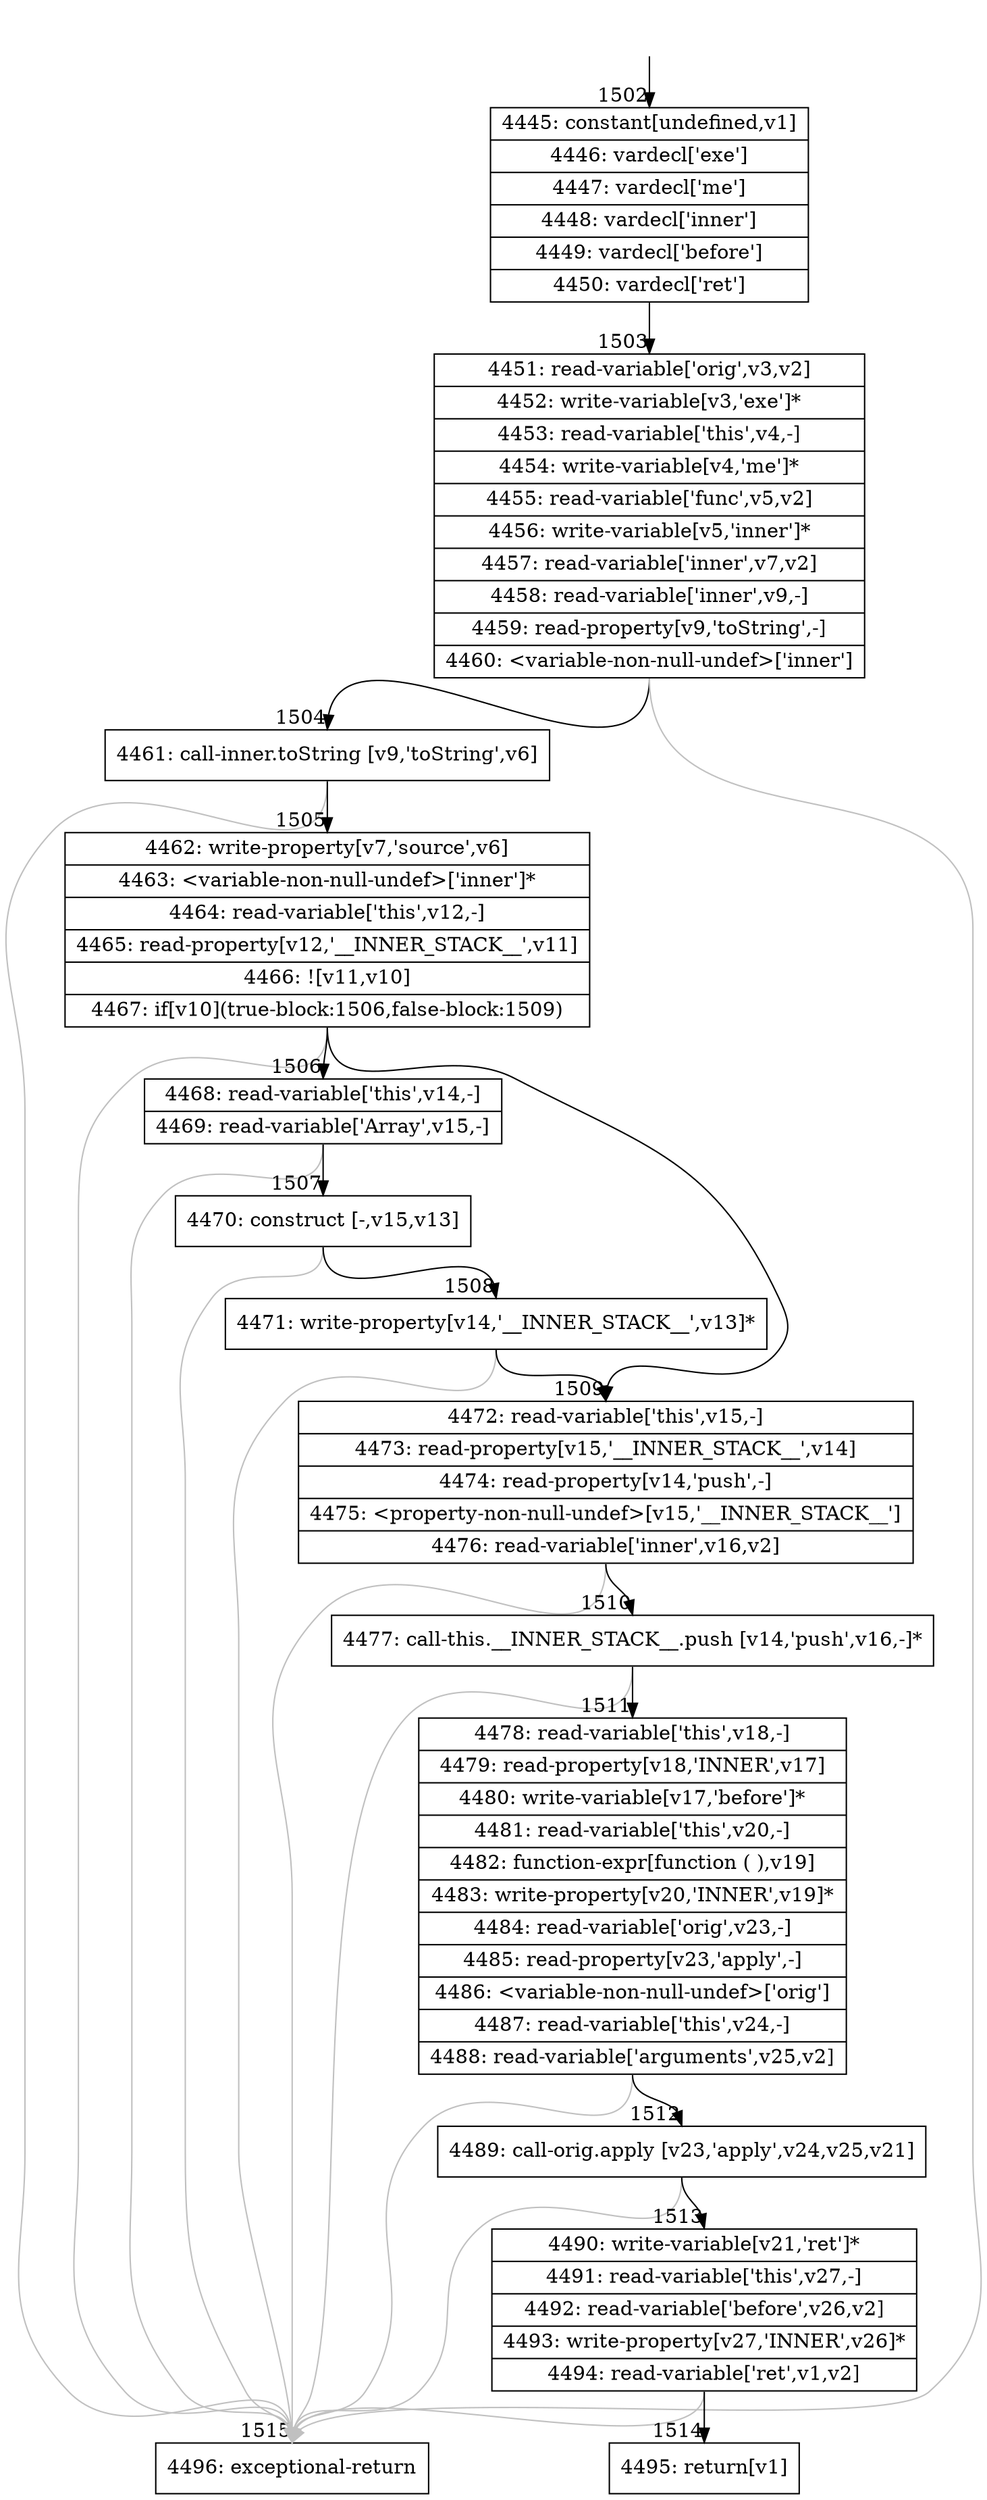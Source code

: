 digraph {
rankdir="TD"
BB_entry180[shape=none,label=""];
BB_entry180 -> BB1502 [tailport=s, headport=n, headlabel="    1502"]
BB1502 [shape=record label="{4445: constant[undefined,v1]|4446: vardecl['exe']|4447: vardecl['me']|4448: vardecl['inner']|4449: vardecl['before']|4450: vardecl['ret']}" ] 
BB1502 -> BB1503 [tailport=s, headport=n, headlabel="      1503"]
BB1503 [shape=record label="{4451: read-variable['orig',v3,v2]|4452: write-variable[v3,'exe']*|4453: read-variable['this',v4,-]|4454: write-variable[v4,'me']*|4455: read-variable['func',v5,v2]|4456: write-variable[v5,'inner']*|4457: read-variable['inner',v7,v2]|4458: read-variable['inner',v9,-]|4459: read-property[v9,'toString',-]|4460: \<variable-non-null-undef\>['inner']}" ] 
BB1503 -> BB1504 [tailport=s, headport=n, headlabel="      1504"]
BB1503 -> BB1515 [tailport=s, headport=n, color=gray, headlabel="      1515"]
BB1504 [shape=record label="{4461: call-inner.toString [v9,'toString',v6]}" ] 
BB1504 -> BB1505 [tailport=s, headport=n, headlabel="      1505"]
BB1504 -> BB1515 [tailport=s, headport=n, color=gray]
BB1505 [shape=record label="{4462: write-property[v7,'source',v6]|4463: \<variable-non-null-undef\>['inner']*|4464: read-variable['this',v12,-]|4465: read-property[v12,'__INNER_STACK__',v11]|4466: ![v11,v10]|4467: if[v10](true-block:1506,false-block:1509)}" ] 
BB1505 -> BB1506 [tailport=s, headport=n, headlabel="      1506"]
BB1505 -> BB1509 [tailport=s, headport=n, headlabel="      1509"]
BB1505 -> BB1515 [tailport=s, headport=n, color=gray]
BB1506 [shape=record label="{4468: read-variable['this',v14,-]|4469: read-variable['Array',v15,-]}" ] 
BB1506 -> BB1507 [tailport=s, headport=n, headlabel="      1507"]
BB1506 -> BB1515 [tailport=s, headport=n, color=gray]
BB1507 [shape=record label="{4470: construct [-,v15,v13]}" ] 
BB1507 -> BB1508 [tailport=s, headport=n, headlabel="      1508"]
BB1507 -> BB1515 [tailport=s, headport=n, color=gray]
BB1508 [shape=record label="{4471: write-property[v14,'__INNER_STACK__',v13]*}" ] 
BB1508 -> BB1509 [tailport=s, headport=n]
BB1508 -> BB1515 [tailport=s, headport=n, color=gray]
BB1509 [shape=record label="{4472: read-variable['this',v15,-]|4473: read-property[v15,'__INNER_STACK__',v14]|4474: read-property[v14,'push',-]|4475: \<property-non-null-undef\>[v15,'__INNER_STACK__']|4476: read-variable['inner',v16,v2]}" ] 
BB1509 -> BB1510 [tailport=s, headport=n, headlabel="      1510"]
BB1509 -> BB1515 [tailport=s, headport=n, color=gray]
BB1510 [shape=record label="{4477: call-this.__INNER_STACK__.push [v14,'push',v16,-]*}" ] 
BB1510 -> BB1511 [tailport=s, headport=n, headlabel="      1511"]
BB1510 -> BB1515 [tailport=s, headport=n, color=gray]
BB1511 [shape=record label="{4478: read-variable['this',v18,-]|4479: read-property[v18,'INNER',v17]|4480: write-variable[v17,'before']*|4481: read-variable['this',v20,-]|4482: function-expr[function ( ),v19]|4483: write-property[v20,'INNER',v19]*|4484: read-variable['orig',v23,-]|4485: read-property[v23,'apply',-]|4486: \<variable-non-null-undef\>['orig']|4487: read-variable['this',v24,-]|4488: read-variable['arguments',v25,v2]}" ] 
BB1511 -> BB1512 [tailport=s, headport=n, headlabel="      1512"]
BB1511 -> BB1515 [tailport=s, headport=n, color=gray]
BB1512 [shape=record label="{4489: call-orig.apply [v23,'apply',v24,v25,v21]}" ] 
BB1512 -> BB1513 [tailport=s, headport=n, headlabel="      1513"]
BB1512 -> BB1515 [tailport=s, headport=n, color=gray]
BB1513 [shape=record label="{4490: write-variable[v21,'ret']*|4491: read-variable['this',v27,-]|4492: read-variable['before',v26,v2]|4493: write-property[v27,'INNER',v26]*|4494: read-variable['ret',v1,v2]}" ] 
BB1513 -> BB1514 [tailport=s, headport=n, headlabel="      1514"]
BB1513 -> BB1515 [tailport=s, headport=n, color=gray]
BB1514 [shape=record label="{4495: return[v1]}" ] 
BB1515 [shape=record label="{4496: exceptional-return}" ] 
//#$~ 1744
}
